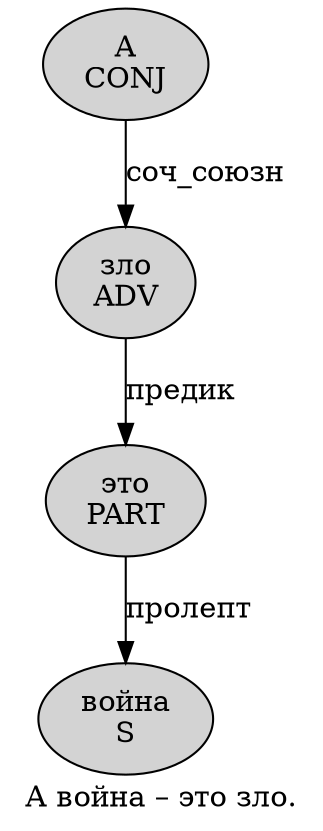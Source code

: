 digraph SENTENCE_887 {
	graph [label="А война – это зло."]
	node [style=filled]
		0 [label="А
CONJ" color="" fillcolor=lightgray penwidth=1 shape=ellipse]
		1 [label="война
S" color="" fillcolor=lightgray penwidth=1 shape=ellipse]
		3 [label="это
PART" color="" fillcolor=lightgray penwidth=1 shape=ellipse]
		4 [label="зло
ADV" color="" fillcolor=lightgray penwidth=1 shape=ellipse]
			0 -> 4 [label="соч_союзн"]
			3 -> 1 [label="пролепт"]
			4 -> 3 [label="предик"]
}